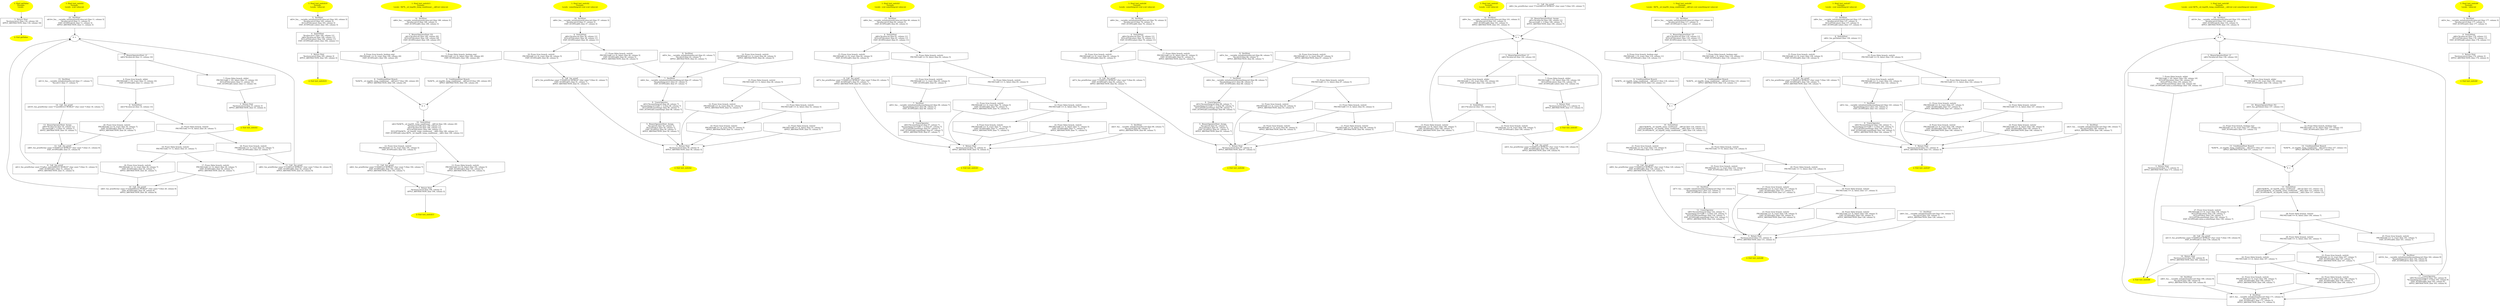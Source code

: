 /* @generated */
digraph cfg {
"getValue.faa0c7b1433b0c97fcdc15fa47c8180f_1" [label="1: Start getValue\nFormals: \nLocals:  \n  " color=yellow style=filled]
	

	 "getValue.faa0c7b1433b0c97fcdc15fa47c8180f_1" -> "getValue.faa0c7b1433b0c97fcdc15fa47c8180f_3" ;
"getValue.faa0c7b1433b0c97fcdc15fa47c8180f_2" [label="2: Exit getValue \n  " color=yellow style=filled]
	

"getValue.faa0c7b1433b0c97fcdc15fa47c8180f_3" [label="3:  Return Stmt \n   *&return:int=1 [line 134, column 18]\n  APPLY_ABSTRACTION; [line 134, column 18]\n " shape="box"]
	

	 "getValue.faa0c7b1433b0c97fcdc15fa47c8180f_3" -> "getValue.faa0c7b1433b0c97fcdc15fa47c8180f_2" ;
"test_switch1.7c92c7e14d1a0ee28a9ab29b22df5d3f_1" [label="1: Start test_switch1\nFormals: \nLocals:  x:int value:int \n  " color=yellow style=filled]
	

	 "test_switch1.7c92c7e14d1a0ee28a9ab29b22df5d3f_1" -> "test_switch1.7c92c7e14d1a0ee28a9ab29b22df5d3f_22" ;
"test_switch1.7c92c7e14d1a0ee28a9ab29b22df5d3f_2" [label="2: Exit test_switch1 \n  " color=yellow style=filled]
	

"test_switch1.7c92c7e14d1a0ee28a9ab29b22df5d3f_3" [label="3:  Return Stmt \n   *&return:int=0 [line 33, column 3]\n  APPLY_ABSTRACTION; [line 33, column 3]\n " shape="box"]
	

	 "test_switch1.7c92c7e14d1a0ee28a9ab29b22df5d3f_3" -> "test_switch1.7c92c7e14d1a0ee28a9ab29b22df5d3f_2" ;
"test_switch1.7c92c7e14d1a0ee28a9ab29b22df5d3f_4" [label="4: + \n  " ]
	

	 "test_switch1.7c92c7e14d1a0ee28a9ab29b22df5d3f_4" -> "test_switch1.7c92c7e14d1a0ee28a9ab29b22df5d3f_5" ;
"test_switch1.7c92c7e14d1a0ee28a9ab29b22df5d3f_5" [label="5:  BinaryOperatorStmt: LT \n   n$0=*&value:int [line 13, column 10]\n " shape="box"]
	

	 "test_switch1.7c92c7e14d1a0ee28a9ab29b22df5d3f_5" -> "test_switch1.7c92c7e14d1a0ee28a9ab29b22df5d3f_6" ;
	 "test_switch1.7c92c7e14d1a0ee28a9ab29b22df5d3f_5" -> "test_switch1.7c92c7e14d1a0ee28a9ab29b22df5d3f_7" ;
"test_switch1.7c92c7e14d1a0ee28a9ab29b22df5d3f_6" [label="6: Prune (true branch, while) \n   PRUNE((n$0 < 10), true); [line 13, column 10]\n  EXIT_SCOPE(n$0); [line 13, column 10]\n " shape="invhouse"]
	

	 "test_switch1.7c92c7e14d1a0ee28a9ab29b22df5d3f_6" -> "test_switch1.7c92c7e14d1a0ee28a9ab29b22df5d3f_9" ;
"test_switch1.7c92c7e14d1a0ee28a9ab29b22df5d3f_7" [label="7: Prune (false branch, while) \n   PRUNE(!(n$0 < 10), false); [line 13, column 10]\n  NULLIFY(&value); [line 13, column 10]\n  EXIT_SCOPE(n$0,value); [line 13, column 10]\n " shape="invhouse"]
	

	 "test_switch1.7c92c7e14d1a0ee28a9ab29b22df5d3f_7" -> "test_switch1.7c92c7e14d1a0ee28a9ab29b22df5d3f_3" ;
"test_switch1.7c92c7e14d1a0ee28a9ab29b22df5d3f_8" [label="8:  Call _fun_printf \n   n$1=_fun_printf((char const *)\"(after_switch)HELLO WORLD!\":char const *) [line 31, column 5]\n  EXIT_SCOPE(n$1); [line 31, column 5]\n  APPLY_ABSTRACTION; [line 31, column 5]\n " shape="box"]
	

	 "test_switch1.7c92c7e14d1a0ee28a9ab29b22df5d3f_8" -> "test_switch1.7c92c7e14d1a0ee28a9ab29b22df5d3f_4" ;
"test_switch1.7c92c7e14d1a0ee28a9ab29b22df5d3f_9" [label="9:  SwitchStmt \n   n$2=*&value:int [line 14, column 13]\n " shape="box"]
	

	 "test_switch1.7c92c7e14d1a0ee28a9ab29b22df5d3f_9" -> "test_switch1.7c92c7e14d1a0ee28a9ab29b22df5d3f_20" ;
	 "test_switch1.7c92c7e14d1a0ee28a9ab29b22df5d3f_9" -> "test_switch1.7c92c7e14d1a0ee28a9ab29b22df5d3f_21" ;
"test_switch1.7c92c7e14d1a0ee28a9ab29b22df5d3f_10" [label="10:  Call _fun_printf \n   n$4=_fun_printf((char const *)\"(2/def)HELLO WORLD!\":char const *) [line 28, column 9]\n  EXIT_SCOPE(n$4); [line 28, column 9]\n  APPLY_ABSTRACTION; [line 28, column 9]\n " shape="box"]
	

	 "test_switch1.7c92c7e14d1a0ee28a9ab29b22df5d3f_10" -> "test_switch1.7c92c7e14d1a0ee28a9ab29b22df5d3f_4" ;
"test_switch1.7c92c7e14d1a0ee28a9ab29b22df5d3f_11" [label="11:  Call _fun_printf \n   n$6=_fun_printf((char const *)\"(1)HELLO WORLD!\":char const *) [line 24, column 9]\n  EXIT_SCOPE(n$6); [line 24, column 9]\n  APPLY_ABSTRACTION; [line 24, column 9]\n " shape="box"]
	

	 "test_switch1.7c92c7e14d1a0ee28a9ab29b22df5d3f_11" -> "test_switch1.7c92c7e14d1a0ee28a9ab29b22df5d3f_4" ;
"test_switch1.7c92c7e14d1a0ee28a9ab29b22df5d3f_12" [label="12:  Call _fun_printf \n   n$8=_fun_printf((char const *)\"(0)HELLO WORLD!\":char const *) [line 21, column 9]\n  EXIT_SCOPE(n$8); [line 21, column 9]\n " shape="box"]
	

	 "test_switch1.7c92c7e14d1a0ee28a9ab29b22df5d3f_12" -> "test_switch1.7c92c7e14d1a0ee28a9ab29b22df5d3f_8" ;
"test_switch1.7c92c7e14d1a0ee28a9ab29b22df5d3f_13" [label="13:  BinaryOperatorStmt: Assign \n   n$9=*&value:int [line 19, column 11]\n  *&x:int=(n$9 + 1) [line 19, column 7]\n  APPLY_ABSTRACTION; [line 19, column 7]\n " shape="box"]
	

	 "test_switch1.7c92c7e14d1a0ee28a9ab29b22df5d3f_13" -> "test_switch1.7c92c7e14d1a0ee28a9ab29b22df5d3f_12" ;
"test_switch1.7c92c7e14d1a0ee28a9ab29b22df5d3f_14" [label="14:  Call _fun_printf \n   n$10=_fun_printf((char const *)\"(out)HELLO WORLD!\":char const *) [line 18, column 7]\n " shape="box"]
	

	 "test_switch1.7c92c7e14d1a0ee28a9ab29b22df5d3f_14" -> "test_switch1.7c92c7e14d1a0ee28a9ab29b22df5d3f_13" ;
"test_switch1.7c92c7e14d1a0ee28a9ab29b22df5d3f_15" [label="15:  DeclStmt \n   n$11=_fun___variable_initialization(&x:int) [line 17, column 7]\n  *&x:int=1 [line 17, column 7]\n " shape="box"]
	

	 "test_switch1.7c92c7e14d1a0ee28a9ab29b22df5d3f_15" -> "test_switch1.7c92c7e14d1a0ee28a9ab29b22df5d3f_14" ;
"test_switch1.7c92c7e14d1a0ee28a9ab29b22df5d3f_16" [label="16: Prune (true branch, switch) \n   PRUNE((n$2 == 2), true); [line 26, column 7]\n  EXIT_SCOPE(n$2); [line 26, column 7]\n  APPLY_ABSTRACTION; [line 26, column 7]\n " shape="invhouse"]
	

	 "test_switch1.7c92c7e14d1a0ee28a9ab29b22df5d3f_16" -> "test_switch1.7c92c7e14d1a0ee28a9ab29b22df5d3f_10" ;
"test_switch1.7c92c7e14d1a0ee28a9ab29b22df5d3f_17" [label="17: Prune (false branch, switch) \n   PRUNE(!(n$2 == 2), false); [line 26, column 7]\n  EXIT_SCOPE(n$2); [line 26, column 7]\n  APPLY_ABSTRACTION; [line 26, column 7]\n " shape="invhouse"]
	

	 "test_switch1.7c92c7e14d1a0ee28a9ab29b22df5d3f_17" -> "test_switch1.7c92c7e14d1a0ee28a9ab29b22df5d3f_10" ;
"test_switch1.7c92c7e14d1a0ee28a9ab29b22df5d3f_18" [label="18: Prune (true branch, switch) \n   PRUNE((n$2 == 1), true); [line 23, column 7]\n  EXIT_SCOPE(n$2); [line 23, column 7]\n " shape="invhouse"]
	

	 "test_switch1.7c92c7e14d1a0ee28a9ab29b22df5d3f_18" -> "test_switch1.7c92c7e14d1a0ee28a9ab29b22df5d3f_11" ;
"test_switch1.7c92c7e14d1a0ee28a9ab29b22df5d3f_19" [label="19: Prune (false branch, switch) \n   PRUNE(!(n$2 == 1), false); [line 23, column 7]\n " shape="invhouse"]
	

	 "test_switch1.7c92c7e14d1a0ee28a9ab29b22df5d3f_19" -> "test_switch1.7c92c7e14d1a0ee28a9ab29b22df5d3f_16" ;
	 "test_switch1.7c92c7e14d1a0ee28a9ab29b22df5d3f_19" -> "test_switch1.7c92c7e14d1a0ee28a9ab29b22df5d3f_17" ;
"test_switch1.7c92c7e14d1a0ee28a9ab29b22df5d3f_20" [label="20: Prune (true branch, switch) \n   PRUNE((n$2 == 0), true); [line 20, column 7]\n  EXIT_SCOPE(n$2); [line 20, column 7]\n  APPLY_ABSTRACTION; [line 20, column 7]\n " shape="invhouse"]
	

	 "test_switch1.7c92c7e14d1a0ee28a9ab29b22df5d3f_20" -> "test_switch1.7c92c7e14d1a0ee28a9ab29b22df5d3f_12" ;
"test_switch1.7c92c7e14d1a0ee28a9ab29b22df5d3f_21" [label="21: Prune (false branch, switch) \n   PRUNE(!(n$2 == 0), false); [line 20, column 7]\n " shape="invhouse"]
	

	 "test_switch1.7c92c7e14d1a0ee28a9ab29b22df5d3f_21" -> "test_switch1.7c92c7e14d1a0ee28a9ab29b22df5d3f_18" ;
	 "test_switch1.7c92c7e14d1a0ee28a9ab29b22df5d3f_21" -> "test_switch1.7c92c7e14d1a0ee28a9ab29b22df5d3f_19" ;
"test_switch1.7c92c7e14d1a0ee28a9ab29b22df5d3f_22" [label="22:  DeclStmt \n   n$14=_fun___variable_initialization(&value:int) [line 11, column 3]\n  *&value:int=0 [line 11, column 3]\n  EXIT_SCOPE(n$14); [line 11, column 3]\n  APPLY_ABSTRACTION; [line 11, column 3]\n " shape="box"]
	

	 "test_switch1.7c92c7e14d1a0ee28a9ab29b22df5d3f_22" -> "test_switch1.7c92c7e14d1a0ee28a9ab29b22df5d3f_4" ;
"test_switch10.8a4170d3888102a2491712a5ad55ad8d_1" [label="1: Start test_switch10\nFormals: \nLocals:  value:int \n  " color=yellow style=filled]
	

	 "test_switch10.8a4170d3888102a2491712a5ad55ad8d_1" -> "test_switch10.8a4170d3888102a2491712a5ad55ad8d_5" ;
"test_switch10.8a4170d3888102a2491712a5ad55ad8d_2" [label="2: Exit test_switch10 \n  " color=yellow style=filled]
	

"test_switch10.8a4170d3888102a2491712a5ad55ad8d_3" [label="3:  Return Stmt \n   *&return:int=0 [line 185, column 3]\n  APPLY_ABSTRACTION; [line 185, column 3]\n " shape="box"]
	

	 "test_switch10.8a4170d3888102a2491712a5ad55ad8d_3" -> "test_switch10.8a4170d3888102a2491712a5ad55ad8d_2" ;
"test_switch10.8a4170d3888102a2491712a5ad55ad8d_4" [label="4:  SwitchStmt \n   *&value:int=7 [line 184, column 11]\n  n$0=*&value:int [line 184, column 11]\n  NULLIFY(&value); [line 184, column 11]\n  EXIT_SCOPE(n$0,value); [line 184, column 11]\n " shape="box"]
	

	 "test_switch10.8a4170d3888102a2491712a5ad55ad8d_4" -> "test_switch10.8a4170d3888102a2491712a5ad55ad8d_3" ;
"test_switch10.8a4170d3888102a2491712a5ad55ad8d_5" [label="5:  DeclStmt \n   n$3=_fun___variable_initialization(&value:int) [line 183, column 3]\n  *&value:int=0 [line 183, column 3]\n  NULLIFY(&value); [line 183, column 3]\n  EXIT_SCOPE(n$3,value); [line 183, column 3]\n " shape="box"]
	

	 "test_switch10.8a4170d3888102a2491712a5ad55ad8d_5" -> "test_switch10.8a4170d3888102a2491712a5ad55ad8d_4" ;
"test_switch11.a1a6d859e414d268a57ed2a2bb6f8a8e_1" [label="1: Start test_switch11\nFormals: \nLocals:  0$?%__sil_tmpSIL_temp_conditional___n$0:int value:int \n  " color=yellow style=filled]
	

	 "test_switch11.a1a6d859e414d268a57ed2a2bb6f8a8e_1" -> "test_switch11.a1a6d859e414d268a57ed2a2bb6f8a8e_14" ;
"test_switch11.a1a6d859e414d268a57ed2a2bb6f8a8e_2" [label="2: Exit test_switch11 \n  " color=yellow style=filled]
	

"test_switch11.a1a6d859e414d268a57ed2a2bb6f8a8e_3" [label="3:  Return Stmt \n   *&return:int=0 [line 194, column 3]\n  APPLY_ABSTRACTION; [line 194, column 3]\n " shape="box"]
	

	 "test_switch11.a1a6d859e414d268a57ed2a2bb6f8a8e_3" -> "test_switch11.a1a6d859e414d268a57ed2a2bb6f8a8e_2" ;
"test_switch11.a1a6d859e414d268a57ed2a2bb6f8a8e_4" [label="4: + \n  " ]
	

	 "test_switch11.a1a6d859e414d268a57ed2a2bb6f8a8e_4" -> "test_switch11.a1a6d859e414d268a57ed2a2bb6f8a8e_10" ;
"test_switch11.a1a6d859e414d268a57ed2a2bb6f8a8e_5" [label="5:  BinaryOperatorStmt: EQ \n   n$1=*&value:int [line 190, column 20]\n  NULLIFY(&value); [line 190, column 20]\n  EXIT_SCOPE(value); [line 190, column 20]\n " shape="box"]
	

	 "test_switch11.a1a6d859e414d268a57ed2a2bb6f8a8e_5" -> "test_switch11.a1a6d859e414d268a57ed2a2bb6f8a8e_6" ;
	 "test_switch11.a1a6d859e414d268a57ed2a2bb6f8a8e_5" -> "test_switch11.a1a6d859e414d268a57ed2a2bb6f8a8e_7" ;
"test_switch11.a1a6d859e414d268a57ed2a2bb6f8a8e_6" [label="6: Prune (true branch, boolean exp) \n   PRUNE((n$1 == 0), true); [line 190, column 20]\n  EXIT_SCOPE(n$1); [line 190, column 20]\n " shape="invhouse"]
	

	 "test_switch11.a1a6d859e414d268a57ed2a2bb6f8a8e_6" -> "test_switch11.a1a6d859e414d268a57ed2a2bb6f8a8e_8" ;
"test_switch11.a1a6d859e414d268a57ed2a2bb6f8a8e_7" [label="7: Prune (false branch, boolean exp) \n   PRUNE(!(n$1 == 0), false); [line 190, column 20]\n  EXIT_SCOPE(n$1); [line 190, column 20]\n " shape="invhouse"]
	

	 "test_switch11.a1a6d859e414d268a57ed2a2bb6f8a8e_7" -> "test_switch11.a1a6d859e414d268a57ed2a2bb6f8a8e_9" ;
"test_switch11.a1a6d859e414d268a57ed2a2bb6f8a8e_8" [label="8:  ConditionalStmt Branch \n   *&0$?%__sil_tmpSIL_temp_conditional___n$0:int=7 [line 190, column 20]\n  APPLY_ABSTRACTION; [line 190, column 20]\n " shape="box"]
	

	 "test_switch11.a1a6d859e414d268a57ed2a2bb6f8a8e_8" -> "test_switch11.a1a6d859e414d268a57ed2a2bb6f8a8e_4" ;
"test_switch11.a1a6d859e414d268a57ed2a2bb6f8a8e_9" [label="9:  ConditionalStmt Branch \n   *&0$?%__sil_tmpSIL_temp_conditional___n$0:int=9 [line 190, column 20]\n  APPLY_ABSTRACTION; [line 190, column 20]\n " shape="box"]
	

	 "test_switch11.a1a6d859e414d268a57ed2a2bb6f8a8e_9" -> "test_switch11.a1a6d859e414d268a57ed2a2bb6f8a8e_4" ;
"test_switch11.a1a6d859e414d268a57ed2a2bb6f8a8e_10" [label="10:  SwitchStmt \n   n$2=*&0$?%__sil_tmpSIL_temp_conditional___n$0:int [line 190, column 20]\n  *&value:int=n$2 [line 190, column 11]\n  n$3=*&value:int [line 190, column 11]\n  NULLIFY(&value); [line 190, column 11]\n  NULLIFY(&0$?%__sil_tmpSIL_temp_conditional___n$0); [line 190, column 11]\n  EXIT_SCOPE(n$2,value,0$?%__sil_tmpSIL_temp_conditional___n$0); [line 190, column 11]\n " shape="box"]
	

	 "test_switch11.a1a6d859e414d268a57ed2a2bb6f8a8e_10" -> "test_switch11.a1a6d859e414d268a57ed2a2bb6f8a8e_12" ;
	 "test_switch11.a1a6d859e414d268a57ed2a2bb6f8a8e_10" -> "test_switch11.a1a6d859e414d268a57ed2a2bb6f8a8e_13" ;
"test_switch11.a1a6d859e414d268a57ed2a2bb6f8a8e_11" [label="11:  Call _fun_printf \n   n$4=_fun_printf((char const *)\"(0)HELLO WORLD!\":char const *) [line 192, column 7]\n  EXIT_SCOPE(n$4); [line 192, column 7]\n  APPLY_ABSTRACTION; [line 192, column 7]\n " shape="box"]
	

	 "test_switch11.a1a6d859e414d268a57ed2a2bb6f8a8e_11" -> "test_switch11.a1a6d859e414d268a57ed2a2bb6f8a8e_3" ;
"test_switch11.a1a6d859e414d268a57ed2a2bb6f8a8e_12" [label="12: Prune (true branch, switch) \n   PRUNE((n$3 == 0), true); [line 191, column 5]\n  EXIT_SCOPE(n$3); [line 191, column 5]\n " shape="invhouse"]
	

	 "test_switch11.a1a6d859e414d268a57ed2a2bb6f8a8e_12" -> "test_switch11.a1a6d859e414d268a57ed2a2bb6f8a8e_11" ;
"test_switch11.a1a6d859e414d268a57ed2a2bb6f8a8e_13" [label="13: Prune (false branch, switch) \n   PRUNE(!(n$3 == 0), false); [line 191, column 5]\n  EXIT_SCOPE(n$3); [line 191, column 5]\n  APPLY_ABSTRACTION; [line 191, column 5]\n " shape="invhouse"]
	

	 "test_switch11.a1a6d859e414d268a57ed2a2bb6f8a8e_13" -> "test_switch11.a1a6d859e414d268a57ed2a2bb6f8a8e_3" ;
"test_switch11.a1a6d859e414d268a57ed2a2bb6f8a8e_14" [label="14:  DeclStmt \n   n$6=_fun___variable_initialization(&value:int) [line 189, column 3]\n  *&value:int=0 [line 189, column 3]\n  EXIT_SCOPE(n$6); [line 189, column 3]\n " shape="box"]
	

	 "test_switch11.a1a6d859e414d268a57ed2a2bb6f8a8e_14" -> "test_switch11.a1a6d859e414d268a57ed2a2bb6f8a8e_5" ;
"test_switch2.0717c55583f10f472ddb2d73d867e556_1" [label="1: Start test_switch2\nFormals: \nLocals:  something:int z:int x:int value:int \n  " color=yellow style=filled]
	

	 "test_switch2.0717c55583f10f472ddb2d73d867e556_1" -> "test_switch2.0717c55583f10f472ddb2d73d867e556_18" ;
"test_switch2.0717c55583f10f472ddb2d73d867e556_2" [label="2: Exit test_switch2 \n  " color=yellow style=filled]
	

"test_switch2.0717c55583f10f472ddb2d73d867e556_3" [label="3:  Return Stmt \n   *&return:int=0 [line 56, column 3]\n  APPLY_ABSTRACTION; [line 56, column 3]\n " shape="box"]
	

	 "test_switch2.0717c55583f10f472ddb2d73d867e556_3" -> "test_switch2.0717c55583f10f472ddb2d73d867e556_2" ;
"test_switch2.0717c55583f10f472ddb2d73d867e556_4" [label="4:  SwitchStmt \n   n$0=*&value:int [line 38, column 11]\n  NULLIFY(&value); [line 38, column 11]\n  EXIT_SCOPE(value); [line 38, column 11]\n " shape="box"]
	

	 "test_switch2.0717c55583f10f472ddb2d73d867e556_4" -> "test_switch2.0717c55583f10f472ddb2d73d867e556_16" ;
	 "test_switch2.0717c55583f10f472ddb2d73d867e556_4" -> "test_switch2.0717c55583f10f472ddb2d73d867e556_17" ;
"test_switch2.0717c55583f10f472ddb2d73d867e556_5" [label="5:  BinaryOperatorStmt: Assign \n   *&z:int=42 [line 50, column 7]\n  NULLIFY(&z); [line 50, column 7]\n  EXIT_SCOPE(z); [line 50, column 7]\n  APPLY_ABSTRACTION; [line 50, column 7]\n " shape="box"]
	

	 "test_switch2.0717c55583f10f472ddb2d73d867e556_5" -> "test_switch2.0717c55583f10f472ddb2d73d867e556_3" ;
"test_switch2.0717c55583f10f472ddb2d73d867e556_6" [label="6:  UnaryOperator \n   n$3=*&something:int [line 48, column 7]\n  *&something:int=(n$3 + 1) [line 48, column 7]\n  NULLIFY(&something); [line 48, column 7]\n  EXIT_SCOPE(n$3,something); [line 48, column 7]\n " shape="box"]
	

	 "test_switch2.0717c55583f10f472ddb2d73d867e556_6" -> "test_switch2.0717c55583f10f472ddb2d73d867e556_5" ;
"test_switch2.0717c55583f10f472ddb2d73d867e556_7" [label="7:  DeclStmt \n   n$4=_fun___variable_initialization(&something:int) [line 47, column 7]\n  *&something:int=1 [line 47, column 7]\n  EXIT_SCOPE(n$4); [line 47, column 7]\n " shape="box"]
	

	 "test_switch2.0717c55583f10f472ddb2d73d867e556_7" -> "test_switch2.0717c55583f10f472ddb2d73d867e556_6" ;
"test_switch2.0717c55583f10f472ddb2d73d867e556_8" [label="8:  DeclStmt \n   n$5=_fun___variable_initialization(&z:int) [line 43, column 7]\n  *&z:int=9 [line 43, column 7]\n  APPLY_ABSTRACTION; [line 43, column 7]\n " shape="box"]
	

	 "test_switch2.0717c55583f10f472ddb2d73d867e556_8" -> "test_switch2.0717c55583f10f472ddb2d73d867e556_7" ;
"test_switch2.0717c55583f10f472ddb2d73d867e556_9" [label="9:  Call _fun_printf \n   n$7=_fun_printf((char const *)\"(0)HELLO WORLD!\":char const *) [line 41, column 7]\n  EXIT_SCOPE(n$7); [line 41, column 7]\n  APPLY_ABSTRACTION; [line 41, column 7]\n " shape="box"]
	

	 "test_switch2.0717c55583f10f472ddb2d73d867e556_9" -> "test_switch2.0717c55583f10f472ddb2d73d867e556_3" ;
"test_switch2.0717c55583f10f472ddb2d73d867e556_10" [label="10: Prune (true branch, switch) \n   PRUNE((n$0 == 3), true); [line 53, column 5]\n  APPLY_ABSTRACTION; [line 53, column 5]\n " shape="invhouse"]
	

	 "test_switch2.0717c55583f10f472ddb2d73d867e556_10" -> "test_switch2.0717c55583f10f472ddb2d73d867e556_3" ;
"test_switch2.0717c55583f10f472ddb2d73d867e556_11" [label="11: Prune (false branch, switch) \n   PRUNE(!(n$0 == 3), false); [line 53, column 5]\n  APPLY_ABSTRACTION; [line 53, column 5]\n " shape="invhouse"]
	

	 "test_switch2.0717c55583f10f472ddb2d73d867e556_11" -> "test_switch2.0717c55583f10f472ddb2d73d867e556_3" ;
"test_switch2.0717c55583f10f472ddb2d73d867e556_12" [label="12: Prune (true branch, switch) \n   PRUNE((n$0 == 2), true); [line 52, column 5]\n  APPLY_ABSTRACTION; [line 52, column 5]\n " shape="invhouse"]
	

	 "test_switch2.0717c55583f10f472ddb2d73d867e556_12" -> "test_switch2.0717c55583f10f472ddb2d73d867e556_3" ;
"test_switch2.0717c55583f10f472ddb2d73d867e556_13" [label="13: Prune (false branch, switch) \n   PRUNE(!(n$0 == 2), false); [line 52, column 5]\n " shape="invhouse"]
	

	 "test_switch2.0717c55583f10f472ddb2d73d867e556_13" -> "test_switch2.0717c55583f10f472ddb2d73d867e556_10" ;
	 "test_switch2.0717c55583f10f472ddb2d73d867e556_13" -> "test_switch2.0717c55583f10f472ddb2d73d867e556_11" ;
"test_switch2.0717c55583f10f472ddb2d73d867e556_14" [label="14: Prune (true branch, switch) \n   PRUNE((n$0 == 1), true); [line 46, column 5]\n  APPLY_ABSTRACTION; [line 46, column 5]\n " shape="invhouse"]
	

	 "test_switch2.0717c55583f10f472ddb2d73d867e556_14" -> "test_switch2.0717c55583f10f472ddb2d73d867e556_7" ;
"test_switch2.0717c55583f10f472ddb2d73d867e556_15" [label="15: Prune (false branch, switch) \n   PRUNE(!(n$0 == 1), false); [line 46, column 5]\n " shape="invhouse"]
	

	 "test_switch2.0717c55583f10f472ddb2d73d867e556_15" -> "test_switch2.0717c55583f10f472ddb2d73d867e556_12" ;
	 "test_switch2.0717c55583f10f472ddb2d73d867e556_15" -> "test_switch2.0717c55583f10f472ddb2d73d867e556_13" ;
"test_switch2.0717c55583f10f472ddb2d73d867e556_16" [label="16: Prune (true branch, switch) \n   PRUNE((n$0 == 0), true); [line 40, column 5]\n  EXIT_SCOPE(n$0); [line 40, column 5]\n " shape="invhouse"]
	

	 "test_switch2.0717c55583f10f472ddb2d73d867e556_16" -> "test_switch2.0717c55583f10f472ddb2d73d867e556_9" ;
"test_switch2.0717c55583f10f472ddb2d73d867e556_17" [label="17: Prune (false branch, switch) \n   PRUNE(!(n$0 == 0), false); [line 40, column 5]\n  EXIT_SCOPE(n$0); [line 40, column 5]\n  APPLY_ABSTRACTION; [line 40, column 5]\n " shape="invhouse"]
	

	 "test_switch2.0717c55583f10f472ddb2d73d867e556_17" -> "test_switch2.0717c55583f10f472ddb2d73d867e556_7" ;
"test_switch2.0717c55583f10f472ddb2d73d867e556_18" [label="18:  DeclStmt \n   n$9=_fun___variable_initialization(&value:int) [line 37, column 3]\n  *&value:int=0 [line 37, column 3]\n  EXIT_SCOPE(n$9); [line 37, column 3]\n " shape="box"]
	

	 "test_switch2.0717c55583f10f472ddb2d73d867e556_18" -> "test_switch2.0717c55583f10f472ddb2d73d867e556_4" ;
"test_switch3.d602e3f7cc0068667fd33a3e54ff193c_1" [label="1: Start test_switch3\nFormals: \nLocals:  z:int something:int value:int \n  " color=yellow style=filled]
	

	 "test_switch3.d602e3f7cc0068667fd33a3e54ff193c_1" -> "test_switch3.d602e3f7cc0068667fd33a3e54ff193c_17" ;
"test_switch3.d602e3f7cc0068667fd33a3e54ff193c_2" [label="2: Exit test_switch3 \n  " color=yellow style=filled]
	

"test_switch3.d602e3f7cc0068667fd33a3e54ff193c_3" [label="3:  Return Stmt \n   *&return:int=0 [line 74, column 3]\n  APPLY_ABSTRACTION; [line 74, column 3]\n " shape="box"]
	

	 "test_switch3.d602e3f7cc0068667fd33a3e54ff193c_3" -> "test_switch3.d602e3f7cc0068667fd33a3e54ff193c_2" ;
"test_switch3.d602e3f7cc0068667fd33a3e54ff193c_4" [label="4:  SwitchStmt \n   n$0=*&value:int [line 61, column 11]\n  NULLIFY(&value); [line 61, column 11]\n  EXIT_SCOPE(value); [line 61, column 11]\n " shape="box"]
	

	 "test_switch3.d602e3f7cc0068667fd33a3e54ff193c_4" -> "test_switch3.d602e3f7cc0068667fd33a3e54ff193c_15" ;
	 "test_switch3.d602e3f7cc0068667fd33a3e54ff193c_4" -> "test_switch3.d602e3f7cc0068667fd33a3e54ff193c_16" ;
"test_switch3.d602e3f7cc0068667fd33a3e54ff193c_5" [label="5:  DeclStmt \n   n$2=_fun___variable_initialization(&z:int) [line 69, column 7]\n  *&z:int=9 [line 69, column 7]\n  APPLY_ABSTRACTION; [line 69, column 7]\n " shape="box"]
	

	 "test_switch3.d602e3f7cc0068667fd33a3e54ff193c_5" -> "test_switch3.d602e3f7cc0068667fd33a3e54ff193c_3" ;
"test_switch3.d602e3f7cc0068667fd33a3e54ff193c_6" [label="6:  UnaryOperator \n   n$4=*&something:int [line 67, column 7]\n  *&something:int=(n$4 + 1) [line 67, column 7]\n  NULLIFY(&something); [line 67, column 7]\n  EXIT_SCOPE(n$4,something); [line 67, column 7]\n  APPLY_ABSTRACTION; [line 67, column 7]\n " shape="box"]
	

	 "test_switch3.d602e3f7cc0068667fd33a3e54ff193c_6" -> "test_switch3.d602e3f7cc0068667fd33a3e54ff193c_3" ;
"test_switch3.d602e3f7cc0068667fd33a3e54ff193c_7" [label="7:  DeclStmt \n   n$5=_fun___variable_initialization(&something:int) [line 66, column 7]\n  *&something:int=1 [line 66, column 7]\n  EXIT_SCOPE(n$5); [line 66, column 7]\n " shape="box"]
	

	 "test_switch3.d602e3f7cc0068667fd33a3e54ff193c_7" -> "test_switch3.d602e3f7cc0068667fd33a3e54ff193c_6" ;
"test_switch3.d602e3f7cc0068667fd33a3e54ff193c_8" [label="8:  Call _fun_printf \n   n$7=_fun_printf((char const *)\"(0)HELLO WORLD!\":char const *) [line 63, column 7]\n  EXIT_SCOPE(n$7); [line 63, column 7]\n  APPLY_ABSTRACTION; [line 63, column 7]\n " shape="box"]
	

	 "test_switch3.d602e3f7cc0068667fd33a3e54ff193c_8" -> "test_switch3.d602e3f7cc0068667fd33a3e54ff193c_3" ;
"test_switch3.d602e3f7cc0068667fd33a3e54ff193c_9" [label="9: Prune (true branch, switch) \n   PRUNE((n$0 == 3), true); [line 71, column 5]\n  EXIT_SCOPE(n$0); [line 71, column 5]\n  APPLY_ABSTRACTION; [line 71, column 5]\n " shape="invhouse"]
	

	 "test_switch3.d602e3f7cc0068667fd33a3e54ff193c_9" -> "test_switch3.d602e3f7cc0068667fd33a3e54ff193c_3" ;
"test_switch3.d602e3f7cc0068667fd33a3e54ff193c_10" [label="10: Prune (false branch, switch) \n   PRUNE(!(n$0 == 3), false); [line 71, column 5]\n  EXIT_SCOPE(n$0); [line 71, column 5]\n  APPLY_ABSTRACTION; [line 71, column 5]\n " shape="invhouse"]
	

	 "test_switch3.d602e3f7cc0068667fd33a3e54ff193c_10" -> "test_switch3.d602e3f7cc0068667fd33a3e54ff193c_3" ;
"test_switch3.d602e3f7cc0068667fd33a3e54ff193c_11" [label="11: Prune (true branch, switch) \n   PRUNE((n$0 == 2), true); [line 70, column 5]\n  EXIT_SCOPE(n$0); [line 70, column 5]\n  APPLY_ABSTRACTION; [line 70, column 5]\n " shape="invhouse"]
	

	 "test_switch3.d602e3f7cc0068667fd33a3e54ff193c_11" -> "test_switch3.d602e3f7cc0068667fd33a3e54ff193c_3" ;
"test_switch3.d602e3f7cc0068667fd33a3e54ff193c_12" [label="12: Prune (false branch, switch) \n   PRUNE(!(n$0 == 2), false); [line 70, column 5]\n " shape="invhouse"]
	

	 "test_switch3.d602e3f7cc0068667fd33a3e54ff193c_12" -> "test_switch3.d602e3f7cc0068667fd33a3e54ff193c_9" ;
	 "test_switch3.d602e3f7cc0068667fd33a3e54ff193c_12" -> "test_switch3.d602e3f7cc0068667fd33a3e54ff193c_10" ;
"test_switch3.d602e3f7cc0068667fd33a3e54ff193c_13" [label="13: Prune (true branch, switch) \n   PRUNE((n$0 == 1), true); [line 65, column 5]\n  EXIT_SCOPE(n$0); [line 65, column 5]\n " shape="invhouse"]
	

	 "test_switch3.d602e3f7cc0068667fd33a3e54ff193c_13" -> "test_switch3.d602e3f7cc0068667fd33a3e54ff193c_7" ;
"test_switch3.d602e3f7cc0068667fd33a3e54ff193c_14" [label="14: Prune (false branch, switch) \n   PRUNE(!(n$0 == 1), false); [line 65, column 5]\n " shape="invhouse"]
	

	 "test_switch3.d602e3f7cc0068667fd33a3e54ff193c_14" -> "test_switch3.d602e3f7cc0068667fd33a3e54ff193c_11" ;
	 "test_switch3.d602e3f7cc0068667fd33a3e54ff193c_14" -> "test_switch3.d602e3f7cc0068667fd33a3e54ff193c_12" ;
"test_switch3.d602e3f7cc0068667fd33a3e54ff193c_15" [label="15: Prune (true branch, switch) \n   PRUNE((n$0 == 0), true); [line 62, column 5]\n  EXIT_SCOPE(n$0); [line 62, column 5]\n " shape="invhouse"]
	

	 "test_switch3.d602e3f7cc0068667fd33a3e54ff193c_15" -> "test_switch3.d602e3f7cc0068667fd33a3e54ff193c_8" ;
"test_switch3.d602e3f7cc0068667fd33a3e54ff193c_16" [label="16: Prune (false branch, switch) \n   PRUNE(!(n$0 == 0), false); [line 62, column 5]\n " shape="invhouse"]
	

	 "test_switch3.d602e3f7cc0068667fd33a3e54ff193c_16" -> "test_switch3.d602e3f7cc0068667fd33a3e54ff193c_13" ;
	 "test_switch3.d602e3f7cc0068667fd33a3e54ff193c_16" -> "test_switch3.d602e3f7cc0068667fd33a3e54ff193c_14" ;
"test_switch3.d602e3f7cc0068667fd33a3e54ff193c_17" [label="17:  DeclStmt \n   n$9=_fun___variable_initialization(&value:int) [line 60, column 3]\n  *&value:int=0 [line 60, column 3]\n  EXIT_SCOPE(n$9); [line 60, column 3]\n " shape="box"]
	

	 "test_switch3.d602e3f7cc0068667fd33a3e54ff193c_17" -> "test_switch3.d602e3f7cc0068667fd33a3e54ff193c_4" ;
"test_switch4.70d4e6e8539e8d1ee3505d4562bc236d_1" [label="1: Start test_switch4\nFormals: \nLocals:  something:int z:int x:int value:int \n  " color=yellow style=filled]
	

	 "test_switch4.70d4e6e8539e8d1ee3505d4562bc236d_1" -> "test_switch4.70d4e6e8539e8d1ee3505d4562bc236d_18" ;
"test_switch4.70d4e6e8539e8d1ee3505d4562bc236d_2" [label="2: Exit test_switch4 \n  " color=yellow style=filled]
	

"test_switch4.70d4e6e8539e8d1ee3505d4562bc236d_3" [label="3:  Return Stmt \n   *&return:int=0 [line 97, column 3]\n  APPLY_ABSTRACTION; [line 97, column 3]\n " shape="box"]
	

	 "test_switch4.70d4e6e8539e8d1ee3505d4562bc236d_3" -> "test_switch4.70d4e6e8539e8d1ee3505d4562bc236d_2" ;
"test_switch4.70d4e6e8539e8d1ee3505d4562bc236d_4" [label="4:  SwitchStmt \n   n$0=*&value:int [line 79, column 11]\n  NULLIFY(&value); [line 79, column 11]\n  EXIT_SCOPE(value); [line 79, column 11]\n " shape="box"]
	

	 "test_switch4.70d4e6e8539e8d1ee3505d4562bc236d_4" -> "test_switch4.70d4e6e8539e8d1ee3505d4562bc236d_16" ;
	 "test_switch4.70d4e6e8539e8d1ee3505d4562bc236d_4" -> "test_switch4.70d4e6e8539e8d1ee3505d4562bc236d_17" ;
"test_switch4.70d4e6e8539e8d1ee3505d4562bc236d_5" [label="5:  BinaryOperatorStmt: Assign \n   *&z:int=42 [line 91, column 7]\n  NULLIFY(&z); [line 91, column 7]\n  EXIT_SCOPE(z); [line 91, column 7]\n  APPLY_ABSTRACTION; [line 91, column 7]\n " shape="box"]
	

	 "test_switch4.70d4e6e8539e8d1ee3505d4562bc236d_5" -> "test_switch4.70d4e6e8539e8d1ee3505d4562bc236d_3" ;
"test_switch4.70d4e6e8539e8d1ee3505d4562bc236d_6" [label="6:  UnaryOperator \n   n$3=*&something:int [line 89, column 7]\n  *&something:int=(n$3 + 1) [line 89, column 7]\n  NULLIFY(&something); [line 89, column 7]\n  EXIT_SCOPE(n$3,something); [line 89, column 7]\n " shape="box"]
	

	 "test_switch4.70d4e6e8539e8d1ee3505d4562bc236d_6" -> "test_switch4.70d4e6e8539e8d1ee3505d4562bc236d_5" ;
"test_switch4.70d4e6e8539e8d1ee3505d4562bc236d_7" [label="7:  DeclStmt \n   n$4=_fun___variable_initialization(&something:int) [line 88, column 7]\n  *&something:int=1 [line 88, column 7]\n  EXIT_SCOPE(n$4); [line 88, column 7]\n " shape="box"]
	

	 "test_switch4.70d4e6e8539e8d1ee3505d4562bc236d_7" -> "test_switch4.70d4e6e8539e8d1ee3505d4562bc236d_6" ;
"test_switch4.70d4e6e8539e8d1ee3505d4562bc236d_8" [label="8:  DeclStmt \n   n$5=_fun___variable_initialization(&z:int) [line 84, column 7]\n  *&z:int=9 [line 84, column 7]\n  APPLY_ABSTRACTION; [line 84, column 7]\n " shape="box"]
	

	 "test_switch4.70d4e6e8539e8d1ee3505d4562bc236d_8" -> "test_switch4.70d4e6e8539e8d1ee3505d4562bc236d_7" ;
"test_switch4.70d4e6e8539e8d1ee3505d4562bc236d_9" [label="9:  Call _fun_printf \n   n$7=_fun_printf((char const *)\"(0)HELLO WORLD!\":char const *) [line 82, column 7]\n  EXIT_SCOPE(n$7); [line 82, column 7]\n  APPLY_ABSTRACTION; [line 82, column 7]\n " shape="box"]
	

	 "test_switch4.70d4e6e8539e8d1ee3505d4562bc236d_9" -> "test_switch4.70d4e6e8539e8d1ee3505d4562bc236d_3" ;
"test_switch4.70d4e6e8539e8d1ee3505d4562bc236d_10" [label="10: Prune (true branch, switch) \n   PRUNE((n$0 == 3), true); [line 94, column 5]\n  APPLY_ABSTRACTION; [line 94, column 5]\n " shape="invhouse"]
	

	 "test_switch4.70d4e6e8539e8d1ee3505d4562bc236d_10" -> "test_switch4.70d4e6e8539e8d1ee3505d4562bc236d_3" ;
"test_switch4.70d4e6e8539e8d1ee3505d4562bc236d_11" [label="11: Prune (false branch, switch) \n   PRUNE(!(n$0 == 3), false); [line 94, column 5]\n  APPLY_ABSTRACTION; [line 94, column 5]\n " shape="invhouse"]
	

	 "test_switch4.70d4e6e8539e8d1ee3505d4562bc236d_11" -> "test_switch4.70d4e6e8539e8d1ee3505d4562bc236d_3" ;
"test_switch4.70d4e6e8539e8d1ee3505d4562bc236d_12" [label="12: Prune (true branch, switch) \n   PRUNE((n$0 == 2), true); [line 93, column 5]\n  APPLY_ABSTRACTION; [line 93, column 5]\n " shape="invhouse"]
	

	 "test_switch4.70d4e6e8539e8d1ee3505d4562bc236d_12" -> "test_switch4.70d4e6e8539e8d1ee3505d4562bc236d_3" ;
"test_switch4.70d4e6e8539e8d1ee3505d4562bc236d_13" [label="13: Prune (false branch, switch) \n   PRUNE(!(n$0 == 2), false); [line 93, column 5]\n " shape="invhouse"]
	

	 "test_switch4.70d4e6e8539e8d1ee3505d4562bc236d_13" -> "test_switch4.70d4e6e8539e8d1ee3505d4562bc236d_10" ;
	 "test_switch4.70d4e6e8539e8d1ee3505d4562bc236d_13" -> "test_switch4.70d4e6e8539e8d1ee3505d4562bc236d_11" ;
"test_switch4.70d4e6e8539e8d1ee3505d4562bc236d_14" [label="14: Prune (true branch, switch) \n   PRUNE((n$0 == 1), true); [line 87, column 5]\n  APPLY_ABSTRACTION; [line 87, column 5]\n " shape="invhouse"]
	

	 "test_switch4.70d4e6e8539e8d1ee3505d4562bc236d_14" -> "test_switch4.70d4e6e8539e8d1ee3505d4562bc236d_7" ;
"test_switch4.70d4e6e8539e8d1ee3505d4562bc236d_15" [label="15: Prune (false branch, switch) \n   PRUNE(!(n$0 == 1), false); [line 87, column 5]\n " shape="invhouse"]
	

	 "test_switch4.70d4e6e8539e8d1ee3505d4562bc236d_15" -> "test_switch4.70d4e6e8539e8d1ee3505d4562bc236d_12" ;
	 "test_switch4.70d4e6e8539e8d1ee3505d4562bc236d_15" -> "test_switch4.70d4e6e8539e8d1ee3505d4562bc236d_13" ;
"test_switch4.70d4e6e8539e8d1ee3505d4562bc236d_16" [label="16: Prune (true branch, switch) \n   PRUNE((n$0 == 0), true); [line 81, column 5]\n  EXIT_SCOPE(n$0); [line 81, column 5]\n " shape="invhouse"]
	

	 "test_switch4.70d4e6e8539e8d1ee3505d4562bc236d_16" -> "test_switch4.70d4e6e8539e8d1ee3505d4562bc236d_9" ;
"test_switch4.70d4e6e8539e8d1ee3505d4562bc236d_17" [label="17: Prune (false branch, switch) \n   PRUNE(!(n$0 == 0), false); [line 81, column 5]\n  EXIT_SCOPE(n$0); [line 81, column 5]\n  APPLY_ABSTRACTION; [line 81, column 5]\n " shape="invhouse"]
	

	 "test_switch4.70d4e6e8539e8d1ee3505d4562bc236d_17" -> "test_switch4.70d4e6e8539e8d1ee3505d4562bc236d_7" ;
"test_switch4.70d4e6e8539e8d1ee3505d4562bc236d_18" [label="18:  DeclStmt \n   n$9=_fun___variable_initialization(&value:int) [line 78, column 3]\n  *&value:int=0 [line 78, column 3]\n  EXIT_SCOPE(n$9); [line 78, column 3]\n " shape="box"]
	

	 "test_switch4.70d4e6e8539e8d1ee3505d4562bc236d_18" -> "test_switch4.70d4e6e8539e8d1ee3505d4562bc236d_4" ;
"test_switch5.1d93fcc376cd01517eabe22cb325bcfd_1" [label="1: Start test_switch5\nFormals: \nLocals:  x:int value:int \n  " color=yellow style=filled]
	

	 "test_switch5.1d93fcc376cd01517eabe22cb325bcfd_1" -> "test_switch5.1d93fcc376cd01517eabe22cb325bcfd_14" ;
"test_switch5.1d93fcc376cd01517eabe22cb325bcfd_2" [label="2: Exit test_switch5 \n  " color=yellow style=filled]
	

"test_switch5.1d93fcc376cd01517eabe22cb325bcfd_3" [label="3:  Return Stmt \n   *&return:int=0 [line 113, column 3]\n  APPLY_ABSTRACTION; [line 113, column 3]\n " shape="box"]
	

	 "test_switch5.1d93fcc376cd01517eabe22cb325bcfd_3" -> "test_switch5.1d93fcc376cd01517eabe22cb325bcfd_2" ;
"test_switch5.1d93fcc376cd01517eabe22cb325bcfd_4" [label="4: + \n  " ]
	

	 "test_switch5.1d93fcc376cd01517eabe22cb325bcfd_4" -> "test_switch5.1d93fcc376cd01517eabe22cb325bcfd_5" ;
"test_switch5.1d93fcc376cd01517eabe22cb325bcfd_5" [label="5:  BinaryOperatorStmt: LT \n   n$0=*&value:int [line 102, column 10]\n " shape="box"]
	

	 "test_switch5.1d93fcc376cd01517eabe22cb325bcfd_5" -> "test_switch5.1d93fcc376cd01517eabe22cb325bcfd_6" ;
	 "test_switch5.1d93fcc376cd01517eabe22cb325bcfd_5" -> "test_switch5.1d93fcc376cd01517eabe22cb325bcfd_7" ;
"test_switch5.1d93fcc376cd01517eabe22cb325bcfd_6" [label="6: Prune (true branch, while) \n   PRUNE((n$0 < 10), true); [line 102, column 10]\n  EXIT_SCOPE(n$0); [line 102, column 10]\n " shape="invhouse"]
	

	 "test_switch5.1d93fcc376cd01517eabe22cb325bcfd_6" -> "test_switch5.1d93fcc376cd01517eabe22cb325bcfd_8" ;
"test_switch5.1d93fcc376cd01517eabe22cb325bcfd_7" [label="7: Prune (false branch, while) \n   PRUNE(!(n$0 < 10), false); [line 102, column 10]\n  NULLIFY(&value); [line 102, column 10]\n  EXIT_SCOPE(n$0,value); [line 102, column 10]\n " shape="invhouse"]
	

	 "test_switch5.1d93fcc376cd01517eabe22cb325bcfd_7" -> "test_switch5.1d93fcc376cd01517eabe22cb325bcfd_3" ;
"test_switch5.1d93fcc376cd01517eabe22cb325bcfd_8" [label="8:  SwitchStmt \n   n$1=*&value:int [line 103, column 13]\n " shape="box"]
	

	 "test_switch5.1d93fcc376cd01517eabe22cb325bcfd_8" -> "test_switch5.1d93fcc376cd01517eabe22cb325bcfd_12" ;
	 "test_switch5.1d93fcc376cd01517eabe22cb325bcfd_8" -> "test_switch5.1d93fcc376cd01517eabe22cb325bcfd_13" ;
"test_switch5.1d93fcc376cd01517eabe22cb325bcfd_9" [label="9:  Call _fun_printf \n   n$3=_fun_printf((char const *)\"(0)HELLO WORLD!\":char const *) [line 109, column 9]\n  EXIT_SCOPE(n$3); [line 109, column 9]\n  APPLY_ABSTRACTION; [line 109, column 9]\n " shape="box"]
	

	 "test_switch5.1d93fcc376cd01517eabe22cb325bcfd_9" -> "test_switch5.1d93fcc376cd01517eabe22cb325bcfd_4" ;
"test_switch5.1d93fcc376cd01517eabe22cb325bcfd_10" [label="10:  BinaryOperatorStmt: Assign \n   n$5=*&value:int [line 106, column 11]\n  *&x:int=(n$5 + 1) [line 106, column 7]\n  APPLY_ABSTRACTION; [line 106, column 7]\n " shape="box"]
	

	 "test_switch5.1d93fcc376cd01517eabe22cb325bcfd_10" -> "test_switch5.1d93fcc376cd01517eabe22cb325bcfd_4" ;
"test_switch5.1d93fcc376cd01517eabe22cb325bcfd_11" [label="11:  Call _fun_printf \n   n$6=_fun_printf((char const *)\"(out)HELLO WORLD!\":char const *) [line 105, column 7]\n " shape="box"]
	

	 "test_switch5.1d93fcc376cd01517eabe22cb325bcfd_11" -> "test_switch5.1d93fcc376cd01517eabe22cb325bcfd_10" ;
"test_switch5.1d93fcc376cd01517eabe22cb325bcfd_12" [label="12: Prune (true branch, switch) \n   PRUNE((n$1 == 0), true); [line 108, column 7]\n  EXIT_SCOPE(n$1); [line 108, column 7]\n " shape="invhouse"]
	

	 "test_switch5.1d93fcc376cd01517eabe22cb325bcfd_12" -> "test_switch5.1d93fcc376cd01517eabe22cb325bcfd_9" ;
"test_switch5.1d93fcc376cd01517eabe22cb325bcfd_13" [label="13: Prune (false branch, switch) \n   PRUNE(!(n$1 == 0), false); [line 108, column 7]\n  EXIT_SCOPE(n$1); [line 108, column 7]\n  APPLY_ABSTRACTION; [line 108, column 7]\n " shape="invhouse"]
	

	 "test_switch5.1d93fcc376cd01517eabe22cb325bcfd_13" -> "test_switch5.1d93fcc376cd01517eabe22cb325bcfd_4" ;
"test_switch5.1d93fcc376cd01517eabe22cb325bcfd_14" [label="14:  DeclStmt \n   n$9=_fun___variable_initialization(&value:int) [line 101, column 3]\n  *&value:int=0 [line 101, column 3]\n  EXIT_SCOPE(n$9); [line 101, column 3]\n  APPLY_ABSTRACTION; [line 101, column 3]\n " shape="box"]
	

	 "test_switch5.1d93fcc376cd01517eabe22cb325bcfd_14" -> "test_switch5.1d93fcc376cd01517eabe22cb325bcfd_4" ;
"test_switch6.a23e54b3840073f4ece330ef3c560915_1" [label="1: Start test_switch6\nFormals: \nLocals:  0$?%__sil_tmpSIL_temp_conditional___n$0:int z:int something:int value:int \n  " color=yellow style=filled]
	

	 "test_switch6.a23e54b3840073f4ece330ef3c560915_1" -> "test_switch6.a23e54b3840073f4ece330ef3c560915_23" ;
"test_switch6.a23e54b3840073f4ece330ef3c560915_2" [label="2: Exit test_switch6 \n  " color=yellow style=filled]
	

"test_switch6.a23e54b3840073f4ece330ef3c560915_3" [label="3:  Return Stmt \n   *&return:int=0 [line 131, column 3]\n  APPLY_ABSTRACTION; [line 131, column 3]\n " shape="box"]
	

	 "test_switch6.a23e54b3840073f4ece330ef3c560915_3" -> "test_switch6.a23e54b3840073f4ece330ef3c560915_2" ;
"test_switch6.a23e54b3840073f4ece330ef3c560915_4" [label="4: + \n  " ]
	

	 "test_switch6.a23e54b3840073f4ece330ef3c560915_4" -> "test_switch6.a23e54b3840073f4ece330ef3c560915_10" ;
"test_switch6.a23e54b3840073f4ece330ef3c560915_5" [label="5:  BinaryOperatorStmt: GT \n   n$1=*&value:int [line 118, column 11]\n  NULLIFY(&value); [line 118, column 11]\n  EXIT_SCOPE(value); [line 118, column 11]\n " shape="box"]
	

	 "test_switch6.a23e54b3840073f4ece330ef3c560915_5" -> "test_switch6.a23e54b3840073f4ece330ef3c560915_6" ;
	 "test_switch6.a23e54b3840073f4ece330ef3c560915_5" -> "test_switch6.a23e54b3840073f4ece330ef3c560915_7" ;
"test_switch6.a23e54b3840073f4ece330ef3c560915_6" [label="6: Prune (true branch, boolean exp) \n   PRUNE((n$1 > 0), true); [line 118, column 11]\n  EXIT_SCOPE(n$1); [line 118, column 11]\n " shape="invhouse"]
	

	 "test_switch6.a23e54b3840073f4ece330ef3c560915_6" -> "test_switch6.a23e54b3840073f4ece330ef3c560915_8" ;
"test_switch6.a23e54b3840073f4ece330ef3c560915_7" [label="7: Prune (false branch, boolean exp) \n   PRUNE(!(n$1 > 0), false); [line 118, column 11]\n  EXIT_SCOPE(n$1); [line 118, column 11]\n " shape="invhouse"]
	

	 "test_switch6.a23e54b3840073f4ece330ef3c560915_7" -> "test_switch6.a23e54b3840073f4ece330ef3c560915_9" ;
"test_switch6.a23e54b3840073f4ece330ef3c560915_8" [label="8:  ConditionalStmt Branch \n   *&0$?%__sil_tmpSIL_temp_conditional___n$0:int=1 [line 118, column 11]\n  APPLY_ABSTRACTION; [line 118, column 11]\n " shape="box"]
	

	 "test_switch6.a23e54b3840073f4ece330ef3c560915_8" -> "test_switch6.a23e54b3840073f4ece330ef3c560915_4" ;
"test_switch6.a23e54b3840073f4ece330ef3c560915_9" [label="9:  ConditionalStmt Branch \n   *&0$?%__sil_tmpSIL_temp_conditional___n$0:int=0 [line 118, column 11]\n  APPLY_ABSTRACTION; [line 118, column 11]\n " shape="box"]
	

	 "test_switch6.a23e54b3840073f4ece330ef3c560915_9" -> "test_switch6.a23e54b3840073f4ece330ef3c560915_4" ;
"test_switch6.a23e54b3840073f4ece330ef3c560915_10" [label="10:  SwitchStmt \n   n$2=*&0$?%__sil_tmpSIL_temp_conditional___n$0:int [line 118, column 11]\n  NULLIFY(&0$?%__sil_tmpSIL_temp_conditional___n$0); [line 118, column 11]\n  EXIT_SCOPE(0$?%__sil_tmpSIL_temp_conditional___n$0); [line 118, column 11]\n " shape="box"]
	

	 "test_switch6.a23e54b3840073f4ece330ef3c560915_10" -> "test_switch6.a23e54b3840073f4ece330ef3c560915_21" ;
	 "test_switch6.a23e54b3840073f4ece330ef3c560915_10" -> "test_switch6.a23e54b3840073f4ece330ef3c560915_22" ;
"test_switch6.a23e54b3840073f4ece330ef3c560915_11" [label="11:  DeclStmt \n   n$4=_fun___variable_initialization(&z:int) [line 126, column 7]\n  *&z:int=9 [line 126, column 7]\n  APPLY_ABSTRACTION; [line 126, column 7]\n " shape="box"]
	

	 "test_switch6.a23e54b3840073f4ece330ef3c560915_11" -> "test_switch6.a23e54b3840073f4ece330ef3c560915_3" ;
"test_switch6.a23e54b3840073f4ece330ef3c560915_12" [label="12:  UnaryOperator \n   n$6=*&something:int [line 124, column 7]\n  *&something:int=(n$6 + 1) [line 124, column 7]\n  NULLIFY(&something); [line 124, column 7]\n  EXIT_SCOPE(n$6,something); [line 124, column 7]\n  APPLY_ABSTRACTION; [line 124, column 7]\n " shape="box"]
	

	 "test_switch6.a23e54b3840073f4ece330ef3c560915_12" -> "test_switch6.a23e54b3840073f4ece330ef3c560915_3" ;
"test_switch6.a23e54b3840073f4ece330ef3c560915_13" [label="13:  DeclStmt \n   n$7=_fun___variable_initialization(&something:int) [line 123, column 7]\n  *&something:int=1 [line 123, column 7]\n  EXIT_SCOPE(n$7); [line 123, column 7]\n " shape="box"]
	

	 "test_switch6.a23e54b3840073f4ece330ef3c560915_13" -> "test_switch6.a23e54b3840073f4ece330ef3c560915_12" ;
"test_switch6.a23e54b3840073f4ece330ef3c560915_14" [label="14:  Call _fun_printf \n   n$9=_fun_printf((char const *)\"(0)HELLO WORLD!\":char const *) [line 120, column 7]\n  EXIT_SCOPE(n$9); [line 120, column 7]\n  APPLY_ABSTRACTION; [line 120, column 7]\n " shape="box"]
	

	 "test_switch6.a23e54b3840073f4ece330ef3c560915_14" -> "test_switch6.a23e54b3840073f4ece330ef3c560915_3" ;
"test_switch6.a23e54b3840073f4ece330ef3c560915_15" [label="15: Prune (true branch, switch) \n   PRUNE((n$2 == 3), true); [line 128, column 5]\n  EXIT_SCOPE(n$2); [line 128, column 5]\n  APPLY_ABSTRACTION; [line 128, column 5]\n " shape="invhouse"]
	

	 "test_switch6.a23e54b3840073f4ece330ef3c560915_15" -> "test_switch6.a23e54b3840073f4ece330ef3c560915_3" ;
"test_switch6.a23e54b3840073f4ece330ef3c560915_16" [label="16: Prune (false branch, switch) \n   PRUNE(!(n$2 == 3), false); [line 128, column 5]\n  EXIT_SCOPE(n$2); [line 128, column 5]\n  APPLY_ABSTRACTION; [line 128, column 5]\n " shape="invhouse"]
	

	 "test_switch6.a23e54b3840073f4ece330ef3c560915_16" -> "test_switch6.a23e54b3840073f4ece330ef3c560915_3" ;
"test_switch6.a23e54b3840073f4ece330ef3c560915_17" [label="17: Prune (true branch, switch) \n   PRUNE((n$2 == 2), true); [line 127, column 5]\n  EXIT_SCOPE(n$2); [line 127, column 5]\n  APPLY_ABSTRACTION; [line 127, column 5]\n " shape="invhouse"]
	

	 "test_switch6.a23e54b3840073f4ece330ef3c560915_17" -> "test_switch6.a23e54b3840073f4ece330ef3c560915_3" ;
"test_switch6.a23e54b3840073f4ece330ef3c560915_18" [label="18: Prune (false branch, switch) \n   PRUNE(!(n$2 == 2), false); [line 127, column 5]\n " shape="invhouse"]
	

	 "test_switch6.a23e54b3840073f4ece330ef3c560915_18" -> "test_switch6.a23e54b3840073f4ece330ef3c560915_15" ;
	 "test_switch6.a23e54b3840073f4ece330ef3c560915_18" -> "test_switch6.a23e54b3840073f4ece330ef3c560915_16" ;
"test_switch6.a23e54b3840073f4ece330ef3c560915_19" [label="19: Prune (true branch, switch) \n   PRUNE((n$2 == 1), true); [line 122, column 5]\n  EXIT_SCOPE(n$2); [line 122, column 5]\n " shape="invhouse"]
	

	 "test_switch6.a23e54b3840073f4ece330ef3c560915_19" -> "test_switch6.a23e54b3840073f4ece330ef3c560915_13" ;
"test_switch6.a23e54b3840073f4ece330ef3c560915_20" [label="20: Prune (false branch, switch) \n   PRUNE(!(n$2 == 1), false); [line 122, column 5]\n " shape="invhouse"]
	

	 "test_switch6.a23e54b3840073f4ece330ef3c560915_20" -> "test_switch6.a23e54b3840073f4ece330ef3c560915_17" ;
	 "test_switch6.a23e54b3840073f4ece330ef3c560915_20" -> "test_switch6.a23e54b3840073f4ece330ef3c560915_18" ;
"test_switch6.a23e54b3840073f4ece330ef3c560915_21" [label="21: Prune (true branch, switch) \n   PRUNE((n$2 == 0), true); [line 119, column 5]\n  EXIT_SCOPE(n$2); [line 119, column 5]\n " shape="invhouse"]
	

	 "test_switch6.a23e54b3840073f4ece330ef3c560915_21" -> "test_switch6.a23e54b3840073f4ece330ef3c560915_14" ;
"test_switch6.a23e54b3840073f4ece330ef3c560915_22" [label="22: Prune (false branch, switch) \n   PRUNE(!(n$2 == 0), false); [line 119, column 5]\n " shape="invhouse"]
	

	 "test_switch6.a23e54b3840073f4ece330ef3c560915_22" -> "test_switch6.a23e54b3840073f4ece330ef3c560915_19" ;
	 "test_switch6.a23e54b3840073f4ece330ef3c560915_22" -> "test_switch6.a23e54b3840073f4ece330ef3c560915_20" ;
"test_switch6.a23e54b3840073f4ece330ef3c560915_23" [label="23:  DeclStmt \n   n$11=_fun___variable_initialization(&value:int) [line 117, column 3]\n  *&value:int=0 [line 117, column 3]\n  EXIT_SCOPE(n$11); [line 117, column 3]\n " shape="box"]
	

	 "test_switch6.a23e54b3840073f4ece330ef3c560915_23" -> "test_switch6.a23e54b3840073f4ece330ef3c560915_5" ;
"test_switch7.8298274f5578f21bdddf71ffa79afcb8_1" [label="1: Start test_switch7\nFormals: \nLocals:  z:int something:int value:int \n  " color=yellow style=filled]
	

	 "test_switch7.8298274f5578f21bdddf71ffa79afcb8_1" -> "test_switch7.8298274f5578f21bdddf71ffa79afcb8_17" ;
"test_switch7.8298274f5578f21bdddf71ffa79afcb8_2" [label="2: Exit test_switch7 \n  " color=yellow style=filled]
	

"test_switch7.8298274f5578f21bdddf71ffa79afcb8_3" [label="3:  Return Stmt \n   *&return:int=0 [line 151, column 3]\n  APPLY_ABSTRACTION; [line 151, column 3]\n " shape="box"]
	

	 "test_switch7.8298274f5578f21bdddf71ffa79afcb8_3" -> "test_switch7.8298274f5578f21bdddf71ffa79afcb8_2" ;
"test_switch7.8298274f5578f21bdddf71ffa79afcb8_4" [label="4:  SwitchStmt \n   n$0=_fun_getValue() [line 138, column 11]\n " shape="box"]
	

	 "test_switch7.8298274f5578f21bdddf71ffa79afcb8_4" -> "test_switch7.8298274f5578f21bdddf71ffa79afcb8_15" ;
	 "test_switch7.8298274f5578f21bdddf71ffa79afcb8_4" -> "test_switch7.8298274f5578f21bdddf71ffa79afcb8_16" ;
"test_switch7.8298274f5578f21bdddf71ffa79afcb8_5" [label="5:  DeclStmt \n   n$2=_fun___variable_initialization(&z:int) [line 146, column 7]\n  *&z:int=9 [line 146, column 7]\n  APPLY_ABSTRACTION; [line 146, column 7]\n " shape="box"]
	

	 "test_switch7.8298274f5578f21bdddf71ffa79afcb8_5" -> "test_switch7.8298274f5578f21bdddf71ffa79afcb8_3" ;
"test_switch7.8298274f5578f21bdddf71ffa79afcb8_6" [label="6:  UnaryOperator \n   n$4=*&something:int [line 144, column 7]\n  *&something:int=(n$4 + 1) [line 144, column 7]\n  NULLIFY(&something); [line 144, column 7]\n  EXIT_SCOPE(n$4,something); [line 144, column 7]\n  APPLY_ABSTRACTION; [line 144, column 7]\n " shape="box"]
	

	 "test_switch7.8298274f5578f21bdddf71ffa79afcb8_6" -> "test_switch7.8298274f5578f21bdddf71ffa79afcb8_3" ;
"test_switch7.8298274f5578f21bdddf71ffa79afcb8_7" [label="7:  DeclStmt \n   n$5=_fun___variable_initialization(&something:int) [line 143, column 7]\n  *&something:int=1 [line 143, column 7]\n  EXIT_SCOPE(n$5); [line 143, column 7]\n " shape="box"]
	

	 "test_switch7.8298274f5578f21bdddf71ffa79afcb8_7" -> "test_switch7.8298274f5578f21bdddf71ffa79afcb8_6" ;
"test_switch7.8298274f5578f21bdddf71ffa79afcb8_8" [label="8:  Call _fun_printf \n   n$7=_fun_printf((char const *)\"(0)HELLO WORLD!\":char const *) [line 140, column 7]\n  EXIT_SCOPE(n$7); [line 140, column 7]\n  APPLY_ABSTRACTION; [line 140, column 7]\n " shape="box"]
	

	 "test_switch7.8298274f5578f21bdddf71ffa79afcb8_8" -> "test_switch7.8298274f5578f21bdddf71ffa79afcb8_3" ;
"test_switch7.8298274f5578f21bdddf71ffa79afcb8_9" [label="9: Prune (true branch, switch) \n   PRUNE((n$0 == 3), true); [line 148, column 5]\n  EXIT_SCOPE(n$0); [line 148, column 5]\n  APPLY_ABSTRACTION; [line 148, column 5]\n " shape="invhouse"]
	

	 "test_switch7.8298274f5578f21bdddf71ffa79afcb8_9" -> "test_switch7.8298274f5578f21bdddf71ffa79afcb8_3" ;
"test_switch7.8298274f5578f21bdddf71ffa79afcb8_10" [label="10: Prune (false branch, switch) \n   PRUNE(!(n$0 == 3), false); [line 148, column 5]\n  EXIT_SCOPE(n$0); [line 148, column 5]\n  APPLY_ABSTRACTION; [line 148, column 5]\n " shape="invhouse"]
	

	 "test_switch7.8298274f5578f21bdddf71ffa79afcb8_10" -> "test_switch7.8298274f5578f21bdddf71ffa79afcb8_3" ;
"test_switch7.8298274f5578f21bdddf71ffa79afcb8_11" [label="11: Prune (true branch, switch) \n   PRUNE((n$0 == 2), true); [line 147, column 5]\n  EXIT_SCOPE(n$0); [line 147, column 5]\n  APPLY_ABSTRACTION; [line 147, column 5]\n " shape="invhouse"]
	

	 "test_switch7.8298274f5578f21bdddf71ffa79afcb8_11" -> "test_switch7.8298274f5578f21bdddf71ffa79afcb8_3" ;
"test_switch7.8298274f5578f21bdddf71ffa79afcb8_12" [label="12: Prune (false branch, switch) \n   PRUNE(!(n$0 == 2), false); [line 147, column 5]\n " shape="invhouse"]
	

	 "test_switch7.8298274f5578f21bdddf71ffa79afcb8_12" -> "test_switch7.8298274f5578f21bdddf71ffa79afcb8_9" ;
	 "test_switch7.8298274f5578f21bdddf71ffa79afcb8_12" -> "test_switch7.8298274f5578f21bdddf71ffa79afcb8_10" ;
"test_switch7.8298274f5578f21bdddf71ffa79afcb8_13" [label="13: Prune (true branch, switch) \n   PRUNE((n$0 == 1), true); [line 142, column 5]\n  EXIT_SCOPE(n$0); [line 142, column 5]\n " shape="invhouse"]
	

	 "test_switch7.8298274f5578f21bdddf71ffa79afcb8_13" -> "test_switch7.8298274f5578f21bdddf71ffa79afcb8_7" ;
"test_switch7.8298274f5578f21bdddf71ffa79afcb8_14" [label="14: Prune (false branch, switch) \n   PRUNE(!(n$0 == 1), false); [line 142, column 5]\n " shape="invhouse"]
	

	 "test_switch7.8298274f5578f21bdddf71ffa79afcb8_14" -> "test_switch7.8298274f5578f21bdddf71ffa79afcb8_11" ;
	 "test_switch7.8298274f5578f21bdddf71ffa79afcb8_14" -> "test_switch7.8298274f5578f21bdddf71ffa79afcb8_12" ;
"test_switch7.8298274f5578f21bdddf71ffa79afcb8_15" [label="15: Prune (true branch, switch) \n   PRUNE((n$0 == 0), true); [line 139, column 5]\n  EXIT_SCOPE(n$0); [line 139, column 5]\n " shape="invhouse"]
	

	 "test_switch7.8298274f5578f21bdddf71ffa79afcb8_15" -> "test_switch7.8298274f5578f21bdddf71ffa79afcb8_8" ;
"test_switch7.8298274f5578f21bdddf71ffa79afcb8_16" [label="16: Prune (false branch, switch) \n   PRUNE(!(n$0 == 0), false); [line 139, column 5]\n " shape="invhouse"]
	

	 "test_switch7.8298274f5578f21bdddf71ffa79afcb8_16" -> "test_switch7.8298274f5578f21bdddf71ffa79afcb8_13" ;
	 "test_switch7.8298274f5578f21bdddf71ffa79afcb8_16" -> "test_switch7.8298274f5578f21bdddf71ffa79afcb8_14" ;
"test_switch7.8298274f5578f21bdddf71ffa79afcb8_17" [label="17:  DeclStmt \n   n$9=_fun___variable_initialization(&value:int) [line 137, column 3]\n  *&value:int=0 [line 137, column 3]\n  NULLIFY(&value); [line 137, column 3]\n  EXIT_SCOPE(n$9,value); [line 137, column 3]\n " shape="box"]
	

	 "test_switch7.8298274f5578f21bdddf71ffa79afcb8_17" -> "test_switch7.8298274f5578f21bdddf71ffa79afcb8_4" ;
"test_switch8.6a6653773b94c1bb3f3c90dc1790d1ed_1" [label="1: Start test_switch8\nFormals: \nLocals:  a:int 0$?%__sil_tmpSIL_temp_conditional___n$2:int z:int something:int value:int \n  " color=yellow style=filled]
	

	 "test_switch8.6a6653773b94c1bb3f3c90dc1790d1ed_1" -> "test_switch8.6a6653773b94c1bb3f3c90dc1790d1ed_29" ;
"test_switch8.6a6653773b94c1bb3f3c90dc1790d1ed_2" [label="2: Exit test_switch8 \n  " color=yellow style=filled]
	

"test_switch8.6a6653773b94c1bb3f3c90dc1790d1ed_3" [label="3:  Return Stmt \n   *&return:int=0 [line 173, column 3]\n  APPLY_ABSTRACTION; [line 173, column 3]\n " shape="box"]
	

	 "test_switch8.6a6653773b94c1bb3f3c90dc1790d1ed_3" -> "test_switch8.6a6653773b94c1bb3f3c90dc1790d1ed_2" ;
"test_switch8.6a6653773b94c1bb3f3c90dc1790d1ed_4" [label="4: + \n  " ]
	

	 "test_switch8.6a6653773b94c1bb3f3c90dc1790d1ed_4" -> "test_switch8.6a6653773b94c1bb3f3c90dc1790d1ed_5" ;
"test_switch8.6a6653773b94c1bb3f3c90dc1790d1ed_5" [label="5:  BinaryOperatorStmt: LT \n   n$0=*&value:int [line 156, column 10]\n " shape="box"]
	

	 "test_switch8.6a6653773b94c1bb3f3c90dc1790d1ed_5" -> "test_switch8.6a6653773b94c1bb3f3c90dc1790d1ed_6" ;
	 "test_switch8.6a6653773b94c1bb3f3c90dc1790d1ed_5" -> "test_switch8.6a6653773b94c1bb3f3c90dc1790d1ed_7" ;
"test_switch8.6a6653773b94c1bb3f3c90dc1790d1ed_6" [label="6: Prune (true branch, while) \n   PRUNE((n$0 < 10), true); [line 156, column 10]\n  EXIT_SCOPE(n$0); [line 156, column 10]\n " shape="invhouse"]
	

	 "test_switch8.6a6653773b94c1bb3f3c90dc1790d1ed_6" -> "test_switch8.6a6653773b94c1bb3f3c90dc1790d1ed_10" ;
"test_switch8.6a6653773b94c1bb3f3c90dc1790d1ed_7" [label="7: Prune (false branch, while) \n   PRUNE(!(n$0 < 10), false); [line 156, column 10]\n  NULLIFY(&value); [line 156, column 10]\n  NULLIFY(&a); [line 156, column 10]\n  NULLIFY(&something); [line 156, column 10]\n  EXIT_SCOPE(n$0,value,a,something); [line 156, column 10]\n " shape="invhouse"]
	

	 "test_switch8.6a6653773b94c1bb3f3c90dc1790d1ed_7" -> "test_switch8.6a6653773b94c1bb3f3c90dc1790d1ed_3" ;
"test_switch8.6a6653773b94c1bb3f3c90dc1790d1ed_8" [label="8:  DeclStmt \n   n$1=_fun___variable_initialization(&a:int) [line 171, column 5]\n  *&a:int=0 [line 171, column 5]\n  EXIT_SCOPE(n$1); [line 171, column 5]\n  APPLY_ABSTRACTION; [line 171, column 5]\n " shape="box"]
	

	 "test_switch8.6a6653773b94c1bb3f3c90dc1790d1ed_8" -> "test_switch8.6a6653773b94c1bb3f3c90dc1790d1ed_4" ;
"test_switch8.6a6653773b94c1bb3f3c90dc1790d1ed_9" [label="9: + \n  " ]
	

	 "test_switch8.6a6653773b94c1bb3f3c90dc1790d1ed_9" -> "test_switch8.6a6653773b94c1bb3f3c90dc1790d1ed_15" ;
"test_switch8.6a6653773b94c1bb3f3c90dc1790d1ed_10" [label="10:  BinaryOperatorStmt: EQ \n   n$3=_fun_getValue() [line 157, column 13]\n " shape="box"]
	

	 "test_switch8.6a6653773b94c1bb3f3c90dc1790d1ed_10" -> "test_switch8.6a6653773b94c1bb3f3c90dc1790d1ed_11" ;
	 "test_switch8.6a6653773b94c1bb3f3c90dc1790d1ed_10" -> "test_switch8.6a6653773b94c1bb3f3c90dc1790d1ed_12" ;
"test_switch8.6a6653773b94c1bb3f3c90dc1790d1ed_11" [label="11: Prune (true branch, boolean exp) \n   PRUNE((n$3 == 0), true); [line 157, column 13]\n  EXIT_SCOPE(n$3); [line 157, column 13]\n " shape="invhouse"]
	

	 "test_switch8.6a6653773b94c1bb3f3c90dc1790d1ed_11" -> "test_switch8.6a6653773b94c1bb3f3c90dc1790d1ed_13" ;
"test_switch8.6a6653773b94c1bb3f3c90dc1790d1ed_12" [label="12: Prune (false branch, boolean exp) \n   PRUNE(!(n$3 == 0), false); [line 157, column 13]\n  EXIT_SCOPE(n$3); [line 157, column 13]\n " shape="invhouse"]
	

	 "test_switch8.6a6653773b94c1bb3f3c90dc1790d1ed_12" -> "test_switch8.6a6653773b94c1bb3f3c90dc1790d1ed_14" ;
"test_switch8.6a6653773b94c1bb3f3c90dc1790d1ed_13" [label="13:  ConditionalStmt Branch \n   *&0$?%__sil_tmpSIL_temp_conditional___n$2:int=1 [line 157, column 13]\n  APPLY_ABSTRACTION; [line 157, column 13]\n " shape="box"]
	

	 "test_switch8.6a6653773b94c1bb3f3c90dc1790d1ed_13" -> "test_switch8.6a6653773b94c1bb3f3c90dc1790d1ed_9" ;
"test_switch8.6a6653773b94c1bb3f3c90dc1790d1ed_14" [label="14:  ConditionalStmt Branch \n   *&0$?%__sil_tmpSIL_temp_conditional___n$2:int=2 [line 157, column 13]\n  APPLY_ABSTRACTION; [line 157, column 13]\n " shape="box"]
	

	 "test_switch8.6a6653773b94c1bb3f3c90dc1790d1ed_14" -> "test_switch8.6a6653773b94c1bb3f3c90dc1790d1ed_9" ;
"test_switch8.6a6653773b94c1bb3f3c90dc1790d1ed_15" [label="15:  SwitchStmt \n   n$4=*&0$?%__sil_tmpSIL_temp_conditional___n$2:int [line 157, column 13]\n  NULLIFY(&0$?%__sil_tmpSIL_temp_conditional___n$2); [line 157, column 13]\n  EXIT_SCOPE(0$?%__sil_tmpSIL_temp_conditional___n$2); [line 157, column 13]\n " shape="box"]
	

	 "test_switch8.6a6653773b94c1bb3f3c90dc1790d1ed_15" -> "test_switch8.6a6653773b94c1bb3f3c90dc1790d1ed_27" ;
	 "test_switch8.6a6653773b94c1bb3f3c90dc1790d1ed_15" -> "test_switch8.6a6653773b94c1bb3f3c90dc1790d1ed_28" ;
"test_switch8.6a6653773b94c1bb3f3c90dc1790d1ed_16" [label="16:  DeclStmt \n   n$6=_fun___variable_initialization(&z:int) [line 166, column 9]\n  *&z:int=9 [line 166, column 9]\n  APPLY_ABSTRACTION; [line 166, column 9]\n " shape="box"]
	

	 "test_switch8.6a6653773b94c1bb3f3c90dc1790d1ed_16" -> "test_switch8.6a6653773b94c1bb3f3c90dc1790d1ed_8" ;
"test_switch8.6a6653773b94c1bb3f3c90dc1790d1ed_17" [label="17:  UnaryOperator \n   n$9=*&something:int [line 163, column 9]\n  *&something:int=(n$9 + 1) [line 163, column 9]\n  EXIT_SCOPE(n$9); [line 163, column 9]\n  APPLY_ABSTRACTION; [line 163, column 9]\n " shape="box"]
	

	 "test_switch8.6a6653773b94c1bb3f3c90dc1790d1ed_17" -> "test_switch8.6a6653773b94c1bb3f3c90dc1790d1ed_4" ;
"test_switch8.6a6653773b94c1bb3f3c90dc1790d1ed_18" [label="18:  DeclStmt \n   n$10=_fun___variable_initialization(&something:int) [line 162, column 9]\n  *&something:int=1 [line 162, column 9]\n  EXIT_SCOPE(n$10); [line 162, column 9]\n " shape="box"]
	

	 "test_switch8.6a6653773b94c1bb3f3c90dc1790d1ed_18" -> "test_switch8.6a6653773b94c1bb3f3c90dc1790d1ed_17" ;
"test_switch8.6a6653773b94c1bb3f3c90dc1790d1ed_19" [label="19:  Return Stmt \n   *&return:int=0 [line 160, column 9]\n  APPLY_ABSTRACTION; [line 160, column 9]\n " shape="box"]
	

	 "test_switch8.6a6653773b94c1bb3f3c90dc1790d1ed_19" -> "test_switch8.6a6653773b94c1bb3f3c90dc1790d1ed_2" ;
"test_switch8.6a6653773b94c1bb3f3c90dc1790d1ed_20" [label="20:  Call _fun_printf \n   n$11=_fun_printf((char const *)\"(0)HELLO WORLD!\":char const *) [line 159, column 9]\n  EXIT_SCOPE(n$11); [line 159, column 9]\n " shape="box"]
	

	 "test_switch8.6a6653773b94c1bb3f3c90dc1790d1ed_20" -> "test_switch8.6a6653773b94c1bb3f3c90dc1790d1ed_19" ;
"test_switch8.6a6653773b94c1bb3f3c90dc1790d1ed_21" [label="21: Prune (true branch, switch) \n   PRUNE((n$4 == 3), true); [line 168, column 7]\n  EXIT_SCOPE(n$4); [line 168, column 7]\n  APPLY_ABSTRACTION; [line 168, column 7]\n " shape="invhouse"]
	

	 "test_switch8.6a6653773b94c1bb3f3c90dc1790d1ed_21" -> "test_switch8.6a6653773b94c1bb3f3c90dc1790d1ed_8" ;
"test_switch8.6a6653773b94c1bb3f3c90dc1790d1ed_22" [label="22: Prune (false branch, switch) \n   PRUNE(!(n$4 == 3), false); [line 168, column 7]\n  EXIT_SCOPE(n$4); [line 168, column 7]\n  APPLY_ABSTRACTION; [line 168, column 7]\n " shape="invhouse"]
	

	 "test_switch8.6a6653773b94c1bb3f3c90dc1790d1ed_22" -> "test_switch8.6a6653773b94c1bb3f3c90dc1790d1ed_8" ;
"test_switch8.6a6653773b94c1bb3f3c90dc1790d1ed_23" [label="23: Prune (true branch, switch) \n   PRUNE((n$4 == 2), true); [line 167, column 7]\n  EXIT_SCOPE(n$4); [line 167, column 7]\n  APPLY_ABSTRACTION; [line 167, column 7]\n " shape="invhouse"]
	

	 "test_switch8.6a6653773b94c1bb3f3c90dc1790d1ed_23" -> "test_switch8.6a6653773b94c1bb3f3c90dc1790d1ed_8" ;
"test_switch8.6a6653773b94c1bb3f3c90dc1790d1ed_24" [label="24: Prune (false branch, switch) \n   PRUNE(!(n$4 == 2), false); [line 167, column 7]\n " shape="invhouse"]
	

	 "test_switch8.6a6653773b94c1bb3f3c90dc1790d1ed_24" -> "test_switch8.6a6653773b94c1bb3f3c90dc1790d1ed_21" ;
	 "test_switch8.6a6653773b94c1bb3f3c90dc1790d1ed_24" -> "test_switch8.6a6653773b94c1bb3f3c90dc1790d1ed_22" ;
"test_switch8.6a6653773b94c1bb3f3c90dc1790d1ed_25" [label="25: Prune (true branch, switch) \n   PRUNE((n$4 == 1), true); [line 161, column 7]\n  EXIT_SCOPE(n$4); [line 161, column 7]\n " shape="invhouse"]
	

	 "test_switch8.6a6653773b94c1bb3f3c90dc1790d1ed_25" -> "test_switch8.6a6653773b94c1bb3f3c90dc1790d1ed_18" ;
"test_switch8.6a6653773b94c1bb3f3c90dc1790d1ed_26" [label="26: Prune (false branch, switch) \n   PRUNE(!(n$4 == 1), false); [line 161, column 7]\n " shape="invhouse"]
	

	 "test_switch8.6a6653773b94c1bb3f3c90dc1790d1ed_26" -> "test_switch8.6a6653773b94c1bb3f3c90dc1790d1ed_23" ;
	 "test_switch8.6a6653773b94c1bb3f3c90dc1790d1ed_26" -> "test_switch8.6a6653773b94c1bb3f3c90dc1790d1ed_24" ;
"test_switch8.6a6653773b94c1bb3f3c90dc1790d1ed_27" [label="27: Prune (true branch, switch) \n   PRUNE((n$4 == 0), true); [line 158, column 7]\n  NULLIFY(&value); [line 158, column 7]\n  NULLIFY(&a); [line 158, column 7]\n  NULLIFY(&something); [line 158, column 7]\n  EXIT_SCOPE(n$4,value,a,something); [line 158, column 7]\n " shape="invhouse"]
	

	 "test_switch8.6a6653773b94c1bb3f3c90dc1790d1ed_27" -> "test_switch8.6a6653773b94c1bb3f3c90dc1790d1ed_20" ;
"test_switch8.6a6653773b94c1bb3f3c90dc1790d1ed_28" [label="28: Prune (false branch, switch) \n   PRUNE(!(n$4 == 0), false); [line 158, column 7]\n " shape="invhouse"]
	

	 "test_switch8.6a6653773b94c1bb3f3c90dc1790d1ed_28" -> "test_switch8.6a6653773b94c1bb3f3c90dc1790d1ed_25" ;
	 "test_switch8.6a6653773b94c1bb3f3c90dc1790d1ed_28" -> "test_switch8.6a6653773b94c1bb3f3c90dc1790d1ed_26" ;
"test_switch8.6a6653773b94c1bb3f3c90dc1790d1ed_29" [label="29:  DeclStmt \n   n$14=_fun___variable_initialization(&value:int) [line 155, column 3]\n  *&value:int=0 [line 155, column 3]\n  EXIT_SCOPE(n$14); [line 155, column 3]\n  APPLY_ABSTRACTION; [line 155, column 3]\n " shape="box"]
	

	 "test_switch8.6a6653773b94c1bb3f3c90dc1790d1ed_29" -> "test_switch8.6a6653773b94c1bb3f3c90dc1790d1ed_4" ;
"test_switch9.f4a96f02ca05cf92a483f69cdfe717b1_1" [label="1: Start test_switch9\nFormals: \nLocals:  value:int \n  " color=yellow style=filled]
	

	 "test_switch9.f4a96f02ca05cf92a483f69cdfe717b1_1" -> "test_switch9.f4a96f02ca05cf92a483f69cdfe717b1_5" ;
"test_switch9.f4a96f02ca05cf92a483f69cdfe717b1_2" [label="2: Exit test_switch9 \n  " color=yellow style=filled]
	

"test_switch9.f4a96f02ca05cf92a483f69cdfe717b1_3" [label="3:  Return Stmt \n   *&return:int=0 [line 179, column 3]\n  APPLY_ABSTRACTION; [line 179, column 3]\n " shape="box"]
	

	 "test_switch9.f4a96f02ca05cf92a483f69cdfe717b1_3" -> "test_switch9.f4a96f02ca05cf92a483f69cdfe717b1_2" ;
"test_switch9.f4a96f02ca05cf92a483f69cdfe717b1_4" [label="4:  SwitchStmt \n   n$0=*&value:int [line 178, column 11]\n  NULLIFY(&value); [line 178, column 11]\n  EXIT_SCOPE(n$0,value); [line 178, column 11]\n " shape="box"]
	

	 "test_switch9.f4a96f02ca05cf92a483f69cdfe717b1_4" -> "test_switch9.f4a96f02ca05cf92a483f69cdfe717b1_3" ;
"test_switch9.f4a96f02ca05cf92a483f69cdfe717b1_5" [label="5:  DeclStmt \n   n$3=_fun___variable_initialization(&value:int) [line 177, column 3]\n  *&value:int=0 [line 177, column 3]\n  EXIT_SCOPE(n$3); [line 177, column 3]\n " shape="box"]
	

	 "test_switch9.f4a96f02ca05cf92a483f69cdfe717b1_5" -> "test_switch9.f4a96f02ca05cf92a483f69cdfe717b1_4" ;
}
